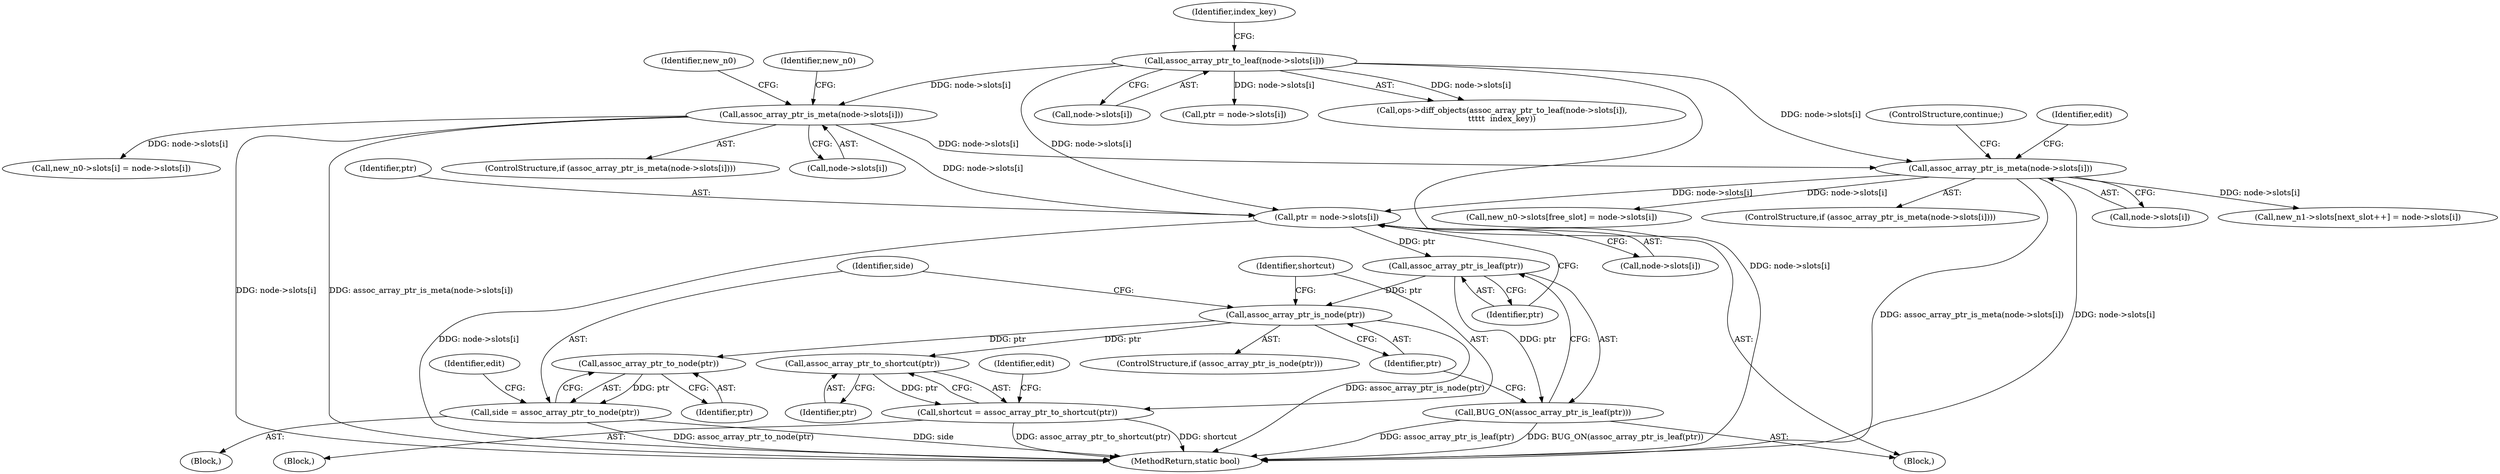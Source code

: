 digraph "0_linux_ea6789980fdaa610d7eb63602c746bf6ec70cd2b@array" {
"1000747" [label="(Call,ptr = node->slots[i])"];
"1001020" [label="(Call,assoc_array_ptr_to_leaf(node->slots[i]))"];
"1000546" [label="(Call,assoc_array_ptr_is_meta(node->slots[i]))"];
"1000605" [label="(Call,assoc_array_ptr_is_meta(node->slots[i]))"];
"1000755" [label="(Call,assoc_array_ptr_is_leaf(ptr))"];
"1000754" [label="(Call,BUG_ON(assoc_array_ptr_is_leaf(ptr)))"];
"1000758" [label="(Call,assoc_array_ptr_is_node(ptr))"];
"1000763" [label="(Call,assoc_array_ptr_to_node(ptr))"];
"1000761" [label="(Call,side = assoc_array_ptr_to_node(ptr))"];
"1000779" [label="(Call,assoc_array_ptr_to_shortcut(ptr))"];
"1000777" [label="(Call,shortcut = assoc_array_ptr_to_shortcut(ptr))"];
"1000749" [label="(Call,node->slots[i])"];
"1000621" [label="(Call,new_n1->slots[next_slot++] = node->slots[i])"];
"1000768" [label="(Identifier,edit)"];
"1000784" [label="(Identifier,edit)"];
"1000567" [label="(Identifier,new_n0)"];
"1000547" [label="(Call,node->slots[i])"];
"1000650" [label="(Call,new_n0->slots[free_slot] = node->slots[i])"];
"1000758" [label="(Call,assoc_array_ptr_is_node(ptr))"];
"1000555" [label="(Identifier,new_n0)"];
"1000762" [label="(Identifier,side)"];
"1001020" [label="(Call,assoc_array_ptr_to_leaf(node->slots[i]))"];
"1000604" [label="(ControlStructure,if (assoc_array_ptr_is_meta(node->slots[i])))"];
"1000747" [label="(Call,ptr = node->slots[i])"];
"1000746" [label="(Block,)"];
"1001026" [label="(Identifier,index_key)"];
"1000763" [label="(Call,assoc_array_ptr_to_node(ptr))"];
"1000780" [label="(Identifier,ptr)"];
"1000764" [label="(Identifier,ptr)"];
"1000761" [label="(Call,side = assoc_array_ptr_to_node(ptr))"];
"1000756" [label="(Identifier,ptr)"];
"1000754" [label="(Call,BUG_ON(assoc_array_ptr_is_leaf(ptr)))"];
"1001021" [label="(Call,node->slots[i])"];
"1000611" [label="(ControlStructure,continue;)"];
"1000757" [label="(ControlStructure,if (assoc_array_ptr_is_node(ptr)))"];
"1000778" [label="(Identifier,shortcut)"];
"1000760" [label="(Block,)"];
"1000748" [label="(Identifier,ptr)"];
"1000606" [label="(Call,node->slots[i])"];
"1001204" [label="(Call,ptr = node->slots[i])"];
"1000776" [label="(Block,)"];
"1000552" [label="(Call,new_n0->slots[i] = node->slots[i])"];
"1000616" [label="(Identifier,edit)"];
"1001251" [label="(MethodReturn,static bool)"];
"1000777" [label="(Call,shortcut = assoc_array_ptr_to_shortcut(ptr))"];
"1000605" [label="(Call,assoc_array_ptr_is_meta(node->slots[i]))"];
"1000545" [label="(ControlStructure,if (assoc_array_ptr_is_meta(node->slots[i])))"];
"1001019" [label="(Call,ops->diff_objects(assoc_array_ptr_to_leaf(node->slots[i]),\n\t\t\t\t\t  index_key))"];
"1000779" [label="(Call,assoc_array_ptr_to_shortcut(ptr))"];
"1000546" [label="(Call,assoc_array_ptr_is_meta(node->slots[i]))"];
"1000755" [label="(Call,assoc_array_ptr_is_leaf(ptr))"];
"1000759" [label="(Identifier,ptr)"];
"1000747" -> "1000746"  [label="AST: "];
"1000747" -> "1000749"  [label="CFG: "];
"1000748" -> "1000747"  [label="AST: "];
"1000749" -> "1000747"  [label="AST: "];
"1000756" -> "1000747"  [label="CFG: "];
"1000747" -> "1001251"  [label="DDG: node->slots[i]"];
"1001020" -> "1000747"  [label="DDG: node->slots[i]"];
"1000546" -> "1000747"  [label="DDG: node->slots[i]"];
"1000605" -> "1000747"  [label="DDG: node->slots[i]"];
"1000747" -> "1000755"  [label="DDG: ptr"];
"1001020" -> "1001019"  [label="AST: "];
"1001020" -> "1001021"  [label="CFG: "];
"1001021" -> "1001020"  [label="AST: "];
"1001026" -> "1001020"  [label="CFG: "];
"1001020" -> "1001251"  [label="DDG: node->slots[i]"];
"1001020" -> "1000546"  [label="DDG: node->slots[i]"];
"1001020" -> "1000605"  [label="DDG: node->slots[i]"];
"1001020" -> "1001019"  [label="DDG: node->slots[i]"];
"1001020" -> "1001204"  [label="DDG: node->slots[i]"];
"1000546" -> "1000545"  [label="AST: "];
"1000546" -> "1000547"  [label="CFG: "];
"1000547" -> "1000546"  [label="AST: "];
"1000555" -> "1000546"  [label="CFG: "];
"1000567" -> "1000546"  [label="CFG: "];
"1000546" -> "1001251"  [label="DDG: assoc_array_ptr_is_meta(node->slots[i])"];
"1000546" -> "1001251"  [label="DDG: node->slots[i]"];
"1000546" -> "1000552"  [label="DDG: node->slots[i]"];
"1000546" -> "1000605"  [label="DDG: node->slots[i]"];
"1000605" -> "1000604"  [label="AST: "];
"1000605" -> "1000606"  [label="CFG: "];
"1000606" -> "1000605"  [label="AST: "];
"1000611" -> "1000605"  [label="CFG: "];
"1000616" -> "1000605"  [label="CFG: "];
"1000605" -> "1001251"  [label="DDG: assoc_array_ptr_is_meta(node->slots[i])"];
"1000605" -> "1001251"  [label="DDG: node->slots[i]"];
"1000605" -> "1000621"  [label="DDG: node->slots[i]"];
"1000605" -> "1000650"  [label="DDG: node->slots[i]"];
"1000755" -> "1000754"  [label="AST: "];
"1000755" -> "1000756"  [label="CFG: "];
"1000756" -> "1000755"  [label="AST: "];
"1000754" -> "1000755"  [label="CFG: "];
"1000755" -> "1000754"  [label="DDG: ptr"];
"1000755" -> "1000758"  [label="DDG: ptr"];
"1000754" -> "1000746"  [label="AST: "];
"1000759" -> "1000754"  [label="CFG: "];
"1000754" -> "1001251"  [label="DDG: BUG_ON(assoc_array_ptr_is_leaf(ptr))"];
"1000754" -> "1001251"  [label="DDG: assoc_array_ptr_is_leaf(ptr)"];
"1000758" -> "1000757"  [label="AST: "];
"1000758" -> "1000759"  [label="CFG: "];
"1000759" -> "1000758"  [label="AST: "];
"1000762" -> "1000758"  [label="CFG: "];
"1000778" -> "1000758"  [label="CFG: "];
"1000758" -> "1001251"  [label="DDG: assoc_array_ptr_is_node(ptr)"];
"1000758" -> "1000763"  [label="DDG: ptr"];
"1000758" -> "1000779"  [label="DDG: ptr"];
"1000763" -> "1000761"  [label="AST: "];
"1000763" -> "1000764"  [label="CFG: "];
"1000764" -> "1000763"  [label="AST: "];
"1000761" -> "1000763"  [label="CFG: "];
"1000763" -> "1000761"  [label="DDG: ptr"];
"1000761" -> "1000760"  [label="AST: "];
"1000762" -> "1000761"  [label="AST: "];
"1000768" -> "1000761"  [label="CFG: "];
"1000761" -> "1001251"  [label="DDG: side"];
"1000761" -> "1001251"  [label="DDG: assoc_array_ptr_to_node(ptr)"];
"1000779" -> "1000777"  [label="AST: "];
"1000779" -> "1000780"  [label="CFG: "];
"1000780" -> "1000779"  [label="AST: "];
"1000777" -> "1000779"  [label="CFG: "];
"1000779" -> "1000777"  [label="DDG: ptr"];
"1000777" -> "1000776"  [label="AST: "];
"1000778" -> "1000777"  [label="AST: "];
"1000784" -> "1000777"  [label="CFG: "];
"1000777" -> "1001251"  [label="DDG: shortcut"];
"1000777" -> "1001251"  [label="DDG: assoc_array_ptr_to_shortcut(ptr)"];
}
